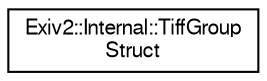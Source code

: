 digraph "Graphical Class Hierarchy"
{
  edge [fontname="FreeSans",fontsize="10",labelfontname="FreeSans",labelfontsize="10"];
  node [fontname="FreeSans",fontsize="10",shape=record];
  rankdir="LR";
  Node1 [label="Exiv2::Internal::TiffGroup\lStruct",height=0.2,width=0.4,color="black", fillcolor="white", style="filled",URL="$structExiv2_1_1Internal_1_1TiffGroupStruct.html",tooltip="Data structure used as a row (element) of a table (array) defining the TIFF component used for each t..."];
}
